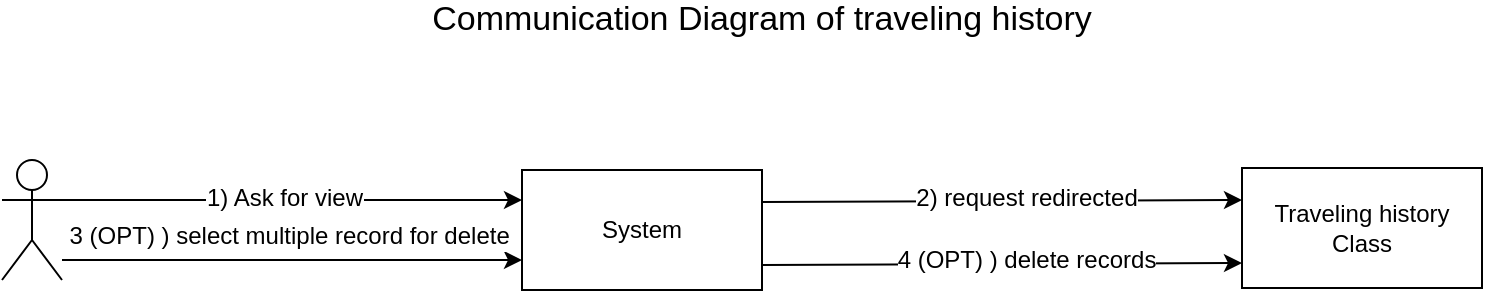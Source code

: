 <mxfile version="10.6.8" type="github"><diagram id="0RTaCjH_floXBBVepVoO" name="Page-1"><mxGraphModel dx="821" dy="636" grid="1" gridSize="10" guides="1" tooltips="1" connect="1" arrows="1" fold="1" page="1" pageScale="1" pageWidth="291" pageHeight="413" math="0" shadow="0"><root><mxCell id="0"/><mxCell id="1" parent="0"/><mxCell id="uG_QRGaizzyqFS07hGmS-11" value="" style="shape=umlActor;verticalLabelPosition=bottom;labelBackgroundColor=#ffffff;verticalAlign=top;html=1;outlineConnect=0;" parent="1" vertex="1"><mxGeometry x="35" y="165" width="30" height="60" as="geometry"/></mxCell><mxCell id="uG_QRGaizzyqFS07hGmS-12" value="System" style="rounded=0;whiteSpace=wrap;html=1;" parent="1" vertex="1"><mxGeometry x="295" y="170" width="120" height="60" as="geometry"/></mxCell><mxCell id="uG_QRGaizzyqFS07hGmS-13" value="&lt;span&gt;Traveling history &lt;br&gt;Class&lt;/span&gt;" style="rounded=0;whiteSpace=wrap;html=1;" parent="1" vertex="1"><mxGeometry x="655" y="169" width="120" height="60" as="geometry"/></mxCell><mxCell id="uG_QRGaizzyqFS07hGmS-14" value="" style="endArrow=classic;html=1;entryX=0;entryY=0.25;entryDx=0;entryDy=0;exitX=1;exitY=0.333;exitDx=0;exitDy=0;exitPerimeter=0;" parent="1" source="uG_QRGaizzyqFS07hGmS-11" target="uG_QRGaizzyqFS07hGmS-12" edge="1"><mxGeometry width="50" height="50" relative="1" as="geometry"><mxPoint x="115" y="235" as="sourcePoint"/><mxPoint x="165" y="185" as="targetPoint"/></mxGeometry></mxCell><mxCell id="uG_QRGaizzyqFS07hGmS-15" value="&lt;span&gt;1) Ask for view&lt;/span&gt;&lt;br&gt;" style="text;html=1;resizable=0;points=[];align=center;verticalAlign=middle;labelBackgroundColor=#ffffff;" parent="uG_QRGaizzyqFS07hGmS-14" vertex="1" connectable="0"><mxGeometry x="-0.035" y="1" relative="1" as="geometry"><mxPoint as="offset"/></mxGeometry></mxCell><mxCell id="uG_QRGaizzyqFS07hGmS-16" value="" style="endArrow=classic;html=1;exitX=1;exitY=0.25;exitDx=0;exitDy=0;entryX=0;entryY=0.25;entryDx=0;entryDy=0;" parent="1" edge="1"><mxGeometry width="50" height="50" relative="1" as="geometry"><mxPoint x="415" y="217.5" as="sourcePoint"/><mxPoint x="655" y="216.5" as="targetPoint"/></mxGeometry></mxCell><mxCell id="uG_QRGaizzyqFS07hGmS-17" value="&lt;span&gt;4 (OPT) ) delete records&lt;/span&gt;&lt;br&gt;" style="text;html=1;resizable=0;points=[];align=center;verticalAlign=middle;labelBackgroundColor=#ffffff;" parent="uG_QRGaizzyqFS07hGmS-16" vertex="1" connectable="0"><mxGeometry x="0.208" relative="1" as="geometry"><mxPoint x="-13" y="-2" as="offset"/></mxGeometry></mxCell><mxCell id="uG_QRGaizzyqFS07hGmS-18" value="&lt;font style=&quot;font-size: 17px&quot;&gt;Communication Diagram of traveling history&lt;/font&gt;" style="text;html=1;strokeColor=none;fillColor=none;align=center;verticalAlign=middle;whiteSpace=wrap;rounded=0;" parent="1" vertex="1"><mxGeometry x="175" y="85" width="480" height="20" as="geometry"/></mxCell><mxCell id="uG_QRGaizzyqFS07hGmS-19" value="" style="endArrow=classic;html=1;entryX=0;entryY=0.75;entryDx=0;entryDy=0;" parent="1" target="uG_QRGaizzyqFS07hGmS-12" edge="1"><mxGeometry width="50" height="50" relative="1" as="geometry"><mxPoint x="65" y="215" as="sourcePoint"/><mxPoint x="275" y="215" as="targetPoint"/></mxGeometry></mxCell><mxCell id="uG_QRGaizzyqFS07hGmS-20" value="&lt;span&gt;3 (OPT) ) select multiple record for delete&amp;nbsp;&lt;/span&gt;&lt;br&gt;" style="text;html=1;resizable=0;points=[];align=center;verticalAlign=middle;labelBackgroundColor=#ffffff;" parent="uG_QRGaizzyqFS07hGmS-19" vertex="1" connectable="0"><mxGeometry x="-0.035" y="1" relative="1" as="geometry"><mxPoint x="4" y="-11" as="offset"/></mxGeometry></mxCell><mxCell id="uG_QRGaizzyqFS07hGmS-21" value="" style="endArrow=classic;html=1;exitX=1;exitY=0.25;exitDx=0;exitDy=0;entryX=0;entryY=0.25;entryDx=0;entryDy=0;" parent="1" edge="1"><mxGeometry width="50" height="50" relative="1" as="geometry"><mxPoint x="415" y="186" as="sourcePoint"/><mxPoint x="655" y="185" as="targetPoint"/></mxGeometry></mxCell><mxCell id="uG_QRGaizzyqFS07hGmS-22" value="&lt;span&gt;2) request redirected&lt;/span&gt;&lt;br&gt;" style="text;html=1;resizable=0;points=[];align=center;verticalAlign=middle;labelBackgroundColor=#ffffff;" parent="uG_QRGaizzyqFS07hGmS-21" vertex="1" connectable="0"><mxGeometry x="0.208" relative="1" as="geometry"><mxPoint x="-13" y="-2" as="offset"/></mxGeometry></mxCell></root></mxGraphModel></diagram></mxfile>
